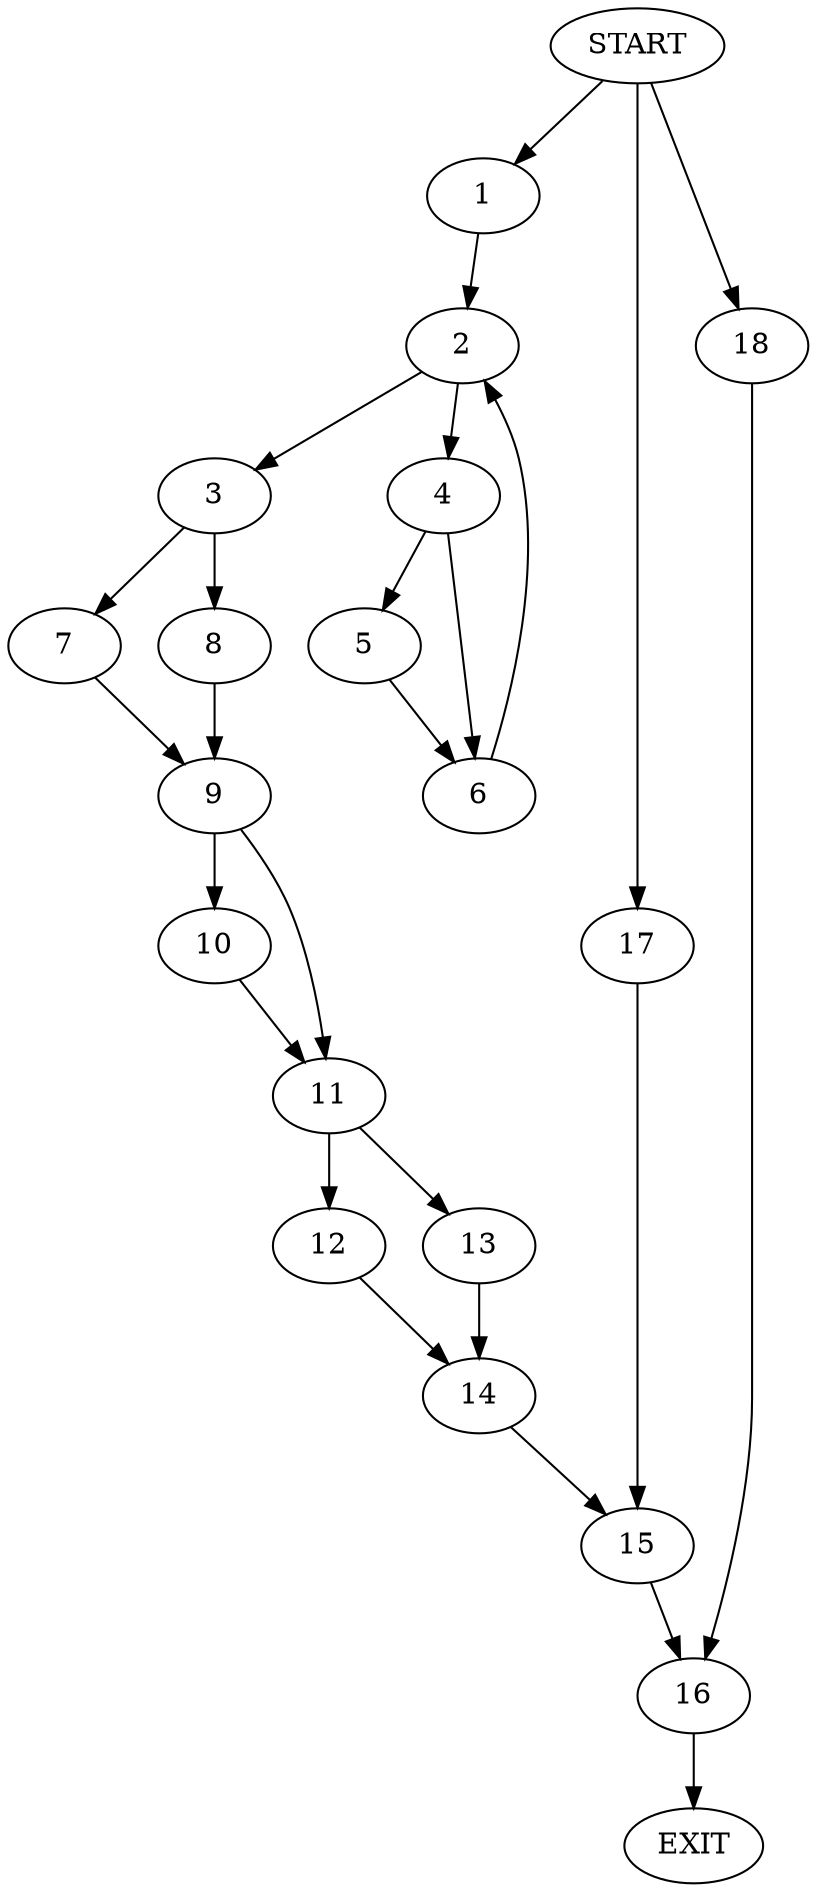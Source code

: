 digraph {
0 [label="START"]
19 [label="EXIT"]
0 -> 1
1 -> 2
2 -> 3
2 -> 4
4 -> 5
4 -> 6
3 -> 7
3 -> 8
5 -> 6
6 -> 2
7 -> 9
8 -> 9
9 -> 10
9 -> 11
11 -> 12
11 -> 13
10 -> 11
12 -> 14
13 -> 14
14 -> 15
15 -> 16
0 -> 17
17 -> 15
16 -> 19
0 -> 18
18 -> 16
}
